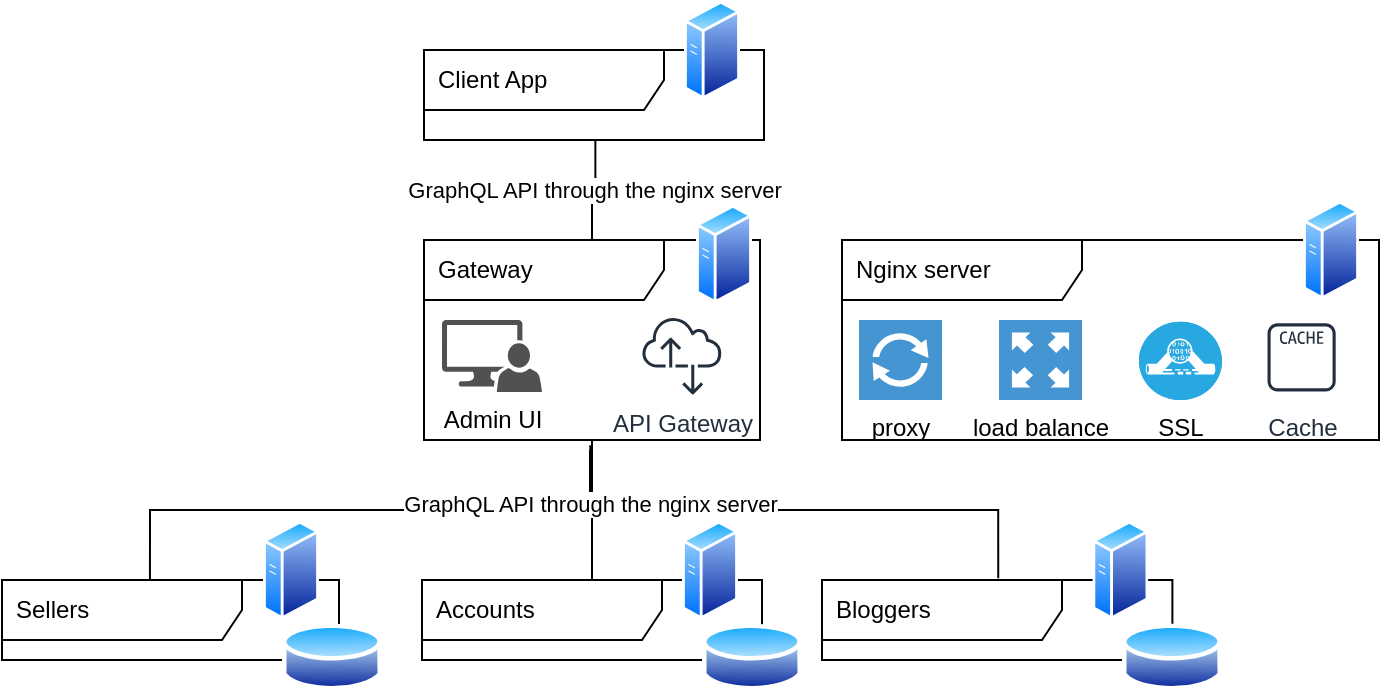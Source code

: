 <mxfile version="19.0.3" type="device"><diagram id="ZD6zhkxYHROBBox1u1ig" name="Page-1"><mxGraphModel dx="2132" dy="878" grid="1" gridSize="10" guides="1" tooltips="1" connect="1" arrows="1" fold="1" page="1" pageScale="1" pageWidth="850" pageHeight="1100" math="0" shadow="0"><root><mxCell id="0"/><mxCell id="1" parent="0"/><mxCell id="DN_TUr0VKi6JhzKqy92J-28" value="" style="group" vertex="1" connectable="0" parent="1"><mxGeometry x="171" y="310" width="170" height="70" as="geometry"/></mxCell><mxCell id="DN_TUr0VKi6JhzKqy92J-14" value="Client App" style="shape=umlFrame;whiteSpace=wrap;html=1;width=120;height=30;boundedLbl=1;verticalAlign=middle;align=left;spacingLeft=5;" vertex="1" parent="DN_TUr0VKi6JhzKqy92J-28"><mxGeometry y="25" width="170" height="45" as="geometry"/></mxCell><mxCell id="DN_TUr0VKi6JhzKqy92J-15" value="" style="aspect=fixed;perimeter=ellipsePerimeter;html=1;align=center;shadow=0;dashed=0;spacingTop=3;image;image=img/lib/active_directory/generic_server.svg;" vertex="1" parent="DN_TUr0VKi6JhzKqy92J-28"><mxGeometry x="130" width="28.0" height="50" as="geometry"/></mxCell><mxCell id="DN_TUr0VKi6JhzKqy92J-29" value="" style="group" vertex="1" connectable="0" parent="1"><mxGeometry x="170" y="570" width="190" height="87" as="geometry"/></mxCell><mxCell id="DN_TUr0VKi6JhzKqy92J-18" value="Accounts" style="shape=umlFrame;whiteSpace=wrap;html=1;width=120;height=30;boundedLbl=1;verticalAlign=middle;align=left;spacingLeft=5;" vertex="1" parent="DN_TUr0VKi6JhzKqy92J-29"><mxGeometry y="30" width="170" height="40" as="geometry"/></mxCell><mxCell id="DN_TUr0VKi6JhzKqy92J-19" value="" style="aspect=fixed;perimeter=ellipsePerimeter;html=1;align=center;shadow=0;dashed=0;spacingTop=3;image;image=img/lib/active_directory/generic_server.svg;" vertex="1" parent="DN_TUr0VKi6JhzKqy92J-29"><mxGeometry x="130" width="28.0" height="50" as="geometry"/></mxCell><mxCell id="DN_TUr0VKi6JhzKqy92J-38" value="" style="aspect=fixed;perimeter=ellipsePerimeter;html=1;align=center;shadow=0;dashed=0;spacingTop=3;image;image=img/lib/active_directory/database.svg;" vertex="1" parent="DN_TUr0VKi6JhzKqy92J-29"><mxGeometry x="140" y="50" width="50" height="37" as="geometry"/></mxCell><mxCell id="DN_TUr0VKi6JhzKqy92J-30" value="" style="group" vertex="1" connectable="0" parent="1"><mxGeometry x="370" y="570" width="175.2" height="70" as="geometry"/></mxCell><mxCell id="DN_TUr0VKi6JhzKqy92J-24" value="Bloggers" style="shape=umlFrame;whiteSpace=wrap;html=1;width=120;height=30;boundedLbl=1;verticalAlign=middle;align=left;spacingLeft=5;" vertex="1" parent="DN_TUr0VKi6JhzKqy92J-30"><mxGeometry y="30" width="175.2" height="40" as="geometry"/></mxCell><mxCell id="DN_TUr0VKi6JhzKqy92J-25" value="" style="aspect=fixed;perimeter=ellipsePerimeter;html=1;align=center;shadow=0;dashed=0;spacingTop=3;image;image=img/lib/active_directory/generic_server.svg;" vertex="1" parent="DN_TUr0VKi6JhzKqy92J-30"><mxGeometry x="135.2" width="28.0" height="50" as="geometry"/></mxCell><mxCell id="DN_TUr0VKi6JhzKqy92J-32" value="" style="group" vertex="1" connectable="0" parent="1"><mxGeometry x="-40" y="570" width="190" height="87" as="geometry"/></mxCell><mxCell id="DN_TUr0VKi6JhzKqy92J-20" value="Sellers" style="shape=umlFrame;whiteSpace=wrap;html=1;width=120;height=30;boundedLbl=1;verticalAlign=middle;align=left;spacingLeft=5;" vertex="1" parent="DN_TUr0VKi6JhzKqy92J-32"><mxGeometry y="30" width="168.5" height="40" as="geometry"/></mxCell><mxCell id="DN_TUr0VKi6JhzKqy92J-21" value="" style="aspect=fixed;perimeter=ellipsePerimeter;html=1;align=center;shadow=0;dashed=0;spacingTop=3;image;image=img/lib/active_directory/generic_server.svg;" vertex="1" parent="DN_TUr0VKi6JhzKqy92J-32"><mxGeometry x="130.5" width="28.0" height="50" as="geometry"/></mxCell><mxCell id="DN_TUr0VKi6JhzKqy92J-37" value="" style="aspect=fixed;perimeter=ellipsePerimeter;html=1;align=center;shadow=0;dashed=0;spacingTop=3;image;image=img/lib/active_directory/database.svg;" vertex="1" parent="DN_TUr0VKi6JhzKqy92J-32"><mxGeometry x="140" y="50" width="50" height="37" as="geometry"/></mxCell><mxCell id="DN_TUr0VKi6JhzKqy92J-33" style="edgeStyle=orthogonalEdgeStyle;rounded=0;orthogonalLoop=1;jettySize=auto;html=1;entryX=0.494;entryY=1.05;entryDx=0;entryDy=0;entryPerimeter=0;endArrow=none;endFill=0;exitX=0.439;exitY=0;exitDx=0;exitDy=0;exitPerimeter=0;" edge="1" parent="1" source="DN_TUr0VKi6JhzKqy92J-20" target="DN_TUr0VKi6JhzKqy92J-16"><mxGeometry relative="1" as="geometry"/></mxCell><mxCell id="DN_TUr0VKi6JhzKqy92J-34" style="edgeStyle=orthogonalEdgeStyle;rounded=0;orthogonalLoop=1;jettySize=auto;html=1;endArrow=none;endFill=0;" edge="1" parent="1" source="DN_TUr0VKi6JhzKqy92J-18"><mxGeometry relative="1" as="geometry"><mxPoint x="255" y="530" as="targetPoint"/></mxGeometry></mxCell><mxCell id="DN_TUr0VKi6JhzKqy92J-35" value="GraphQL API through the nginx server" style="edgeStyle=orthogonalEdgeStyle;rounded=0;orthogonalLoop=1;jettySize=auto;html=1;endArrow=none;endFill=0;entryX=0.495;entryY=1.026;entryDx=0;entryDy=0;entryPerimeter=0;exitX=0.503;exitY=-0.021;exitDx=0;exitDy=0;exitPerimeter=0;" edge="1" parent="1" source="DN_TUr0VKi6JhzKqy92J-24" target="DN_TUr0VKi6JhzKqy92J-16"><mxGeometry x="0.786" relative="1" as="geometry"><mxPoint x="250" y="540" as="targetPoint"/><mxPoint as="offset"/></mxGeometry></mxCell><mxCell id="DN_TUr0VKi6JhzKqy92J-36" value="GraphQL API through the nginx server" style="edgeStyle=orthogonalEdgeStyle;rounded=0;orthogonalLoop=1;jettySize=auto;html=1;entryX=0.504;entryY=1.012;entryDx=0;entryDy=0;entryPerimeter=0;endArrow=none;endFill=0;" edge="1" parent="1" source="DN_TUr0VKi6JhzKqy92J-16" target="DN_TUr0VKi6JhzKqy92J-14"><mxGeometry relative="1" as="geometry"/></mxCell><mxCell id="DN_TUr0VKi6JhzKqy92J-39" value="" style="aspect=fixed;perimeter=ellipsePerimeter;html=1;align=center;shadow=0;dashed=0;spacingTop=3;image;image=img/lib/active_directory/database.svg;" vertex="1" parent="1"><mxGeometry x="520" y="620" width="50" height="37" as="geometry"/></mxCell><mxCell id="DN_TUr0VKi6JhzKqy92J-16" value="Gateway" style="shape=umlFrame;whiteSpace=wrap;html=1;width=120;height=30;boundedLbl=1;verticalAlign=middle;align=left;spacingLeft=5;" vertex="1" parent="1"><mxGeometry x="171" y="430" width="168" height="100" as="geometry"/></mxCell><mxCell id="DN_TUr0VKi6JhzKqy92J-17" value="" style="aspect=fixed;perimeter=ellipsePerimeter;html=1;align=center;shadow=0;dashed=0;spacingTop=3;image;image=img/lib/active_directory/generic_server.svg;" vertex="1" parent="1"><mxGeometry x="307" y="412" width="28.0" height="50" as="geometry"/></mxCell><mxCell id="DN_TUr0VKi6JhzKqy92J-40" value="Admin UI" style="sketch=0;pointerEvents=1;shadow=0;dashed=0;html=1;strokeColor=none;labelPosition=center;verticalLabelPosition=bottom;verticalAlign=top;align=center;fillColor=#515151;shape=mxgraph.mscae.system_center.admin_console" vertex="1" parent="1"><mxGeometry x="180" y="470" width="50" height="36" as="geometry"/></mxCell><mxCell id="DN_TUr0VKi6JhzKqy92J-43" value="API Gateway" style="sketch=0;outlineConnect=0;fontColor=#232F3E;gradientColor=none;fillColor=#232F3D;strokeColor=none;dashed=0;verticalLabelPosition=bottom;verticalAlign=top;align=center;html=1;fontSize=12;fontStyle=0;aspect=fixed;pointerEvents=1;shape=mxgraph.aws4.internet_alt2;" vertex="1" parent="1"><mxGeometry x="280" y="468" width="40" height="40" as="geometry"/></mxCell><mxCell id="DN_TUr0VKi6JhzKqy92J-44" value="" style="group" vertex="1" connectable="0" parent="1"><mxGeometry x="380" y="410" width="268.5" height="120" as="geometry"/></mxCell><mxCell id="DN_TUr0VKi6JhzKqy92J-10" value="Nginx server" style="shape=umlFrame;whiteSpace=wrap;html=1;width=120;height=30;boundedLbl=1;verticalAlign=middle;align=left;spacingLeft=5;" vertex="1" parent="DN_TUr0VKi6JhzKqy92J-44"><mxGeometry y="20" width="268.5" height="100" as="geometry"/></mxCell><mxCell id="DN_TUr0VKi6JhzKqy92J-1" value="proxy" style="pointerEvents=1;shadow=0;dashed=0;html=1;strokeColor=none;fillColor=#4495D1;labelPosition=center;verticalLabelPosition=bottom;verticalAlign=top;align=center;outlineConnect=0;shape=mxgraph.veeam.2d.proxy;" vertex="1" parent="DN_TUr0VKi6JhzKqy92J-44"><mxGeometry x="8.5" y="60" width="41.5" height="40" as="geometry"/></mxCell><mxCell id="DN_TUr0VKi6JhzKqy92J-2" value="load balance" style="pointerEvents=1;shadow=0;dashed=0;html=1;strokeColor=none;fillColor=#4495D1;labelPosition=center;verticalLabelPosition=bottom;verticalAlign=top;align=center;outlineConnect=0;shape=mxgraph.veeam.2d.proxy_appliance;" vertex="1" parent="DN_TUr0VKi6JhzKqy92J-44"><mxGeometry x="78.5" y="60" width="41.5" height="40" as="geometry"/></mxCell><mxCell id="DN_TUr0VKi6JhzKqy92J-7" value="SSL" style="fillColor=#28A8E0;verticalLabelPosition=bottom;sketch=0;html=1;strokeColor=#ffffff;verticalAlign=top;align=center;points=[[0.145,0.145,0],[0.5,0,0],[0.855,0.145,0],[1,0.5,0],[0.855,0.855,0],[0.5,1,0],[0.145,0.855,0],[0,0.5,0]];pointerEvents=1;shape=mxgraph.cisco_safe.compositeIcon;bgIcon=ellipse;resIcon=mxgraph.cisco_safe.capability.ssl_tls_offload;" vertex="1" parent="DN_TUr0VKi6JhzKqy92J-44"><mxGeometry x="148.5" y="60.9" width="41.5" height="39.1" as="geometry"/></mxCell><mxCell id="DN_TUr0VKi6JhzKqy92J-9" value="Cache" style="sketch=0;outlineConnect=0;fontColor=#232F3E;gradientColor=none;strokeColor=#232F3E;fillColor=#ffffff;dashed=0;verticalLabelPosition=bottom;verticalAlign=top;align=center;html=1;fontSize=12;fontStyle=0;aspect=fixed;shape=mxgraph.aws4.resourceIcon;resIcon=mxgraph.aws4.cache_node;" vertex="1" parent="DN_TUr0VKi6JhzKqy92J-44"><mxGeometry x="208.5" y="57.4" width="42.6" height="42.6" as="geometry"/></mxCell><mxCell id="DN_TUr0VKi6JhzKqy92J-13" value="" style="aspect=fixed;perimeter=ellipsePerimeter;html=1;align=center;shadow=0;dashed=0;spacingTop=3;image;image=img/lib/active_directory/generic_server.svg;" vertex="1" parent="DN_TUr0VKi6JhzKqy92J-44"><mxGeometry x="230.5" width="28.0" height="50" as="geometry"/></mxCell></root></mxGraphModel></diagram></mxfile>